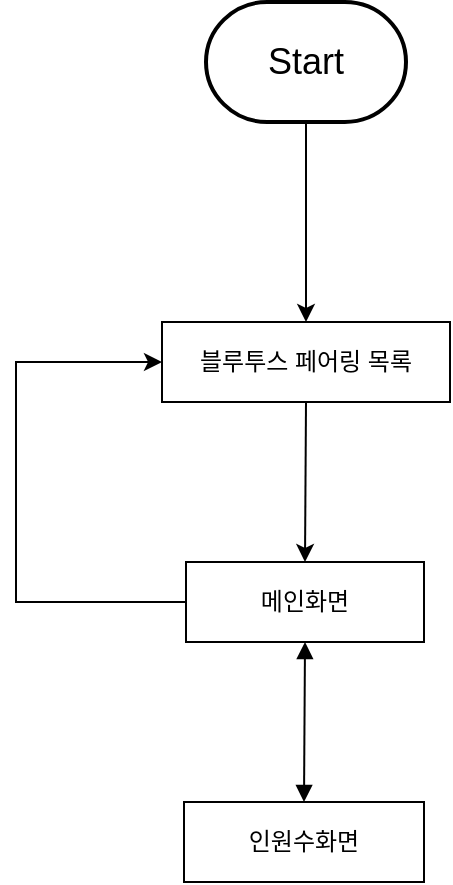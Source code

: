 <mxfile version="18.0.2" type="device" pages="3"><diagram id="2y51psqCXfjFw3pjiOeM" name="앱 화면 흐름도"><mxGraphModel dx="857" dy="753" grid="1" gridSize="10" guides="1" tooltips="1" connect="1" arrows="1" fold="1" page="1" pageScale="1" pageWidth="827" pageHeight="1169" math="0" shadow="0"><root><mxCell id="0"/><mxCell id="1" parent="0"/><mxCell id="BqLamNJNPKHkLPLp9Sd_-2" value="메인화면" style="rounded=0;whiteSpace=wrap;html=1;" parent="1" vertex="1"><mxGeometry x="365" y="610" width="119" height="40" as="geometry"/></mxCell><mxCell id="BqLamNJNPKHkLPLp9Sd_-3" value="&lt;font style=&quot;font-size: 18px&quot;&gt;Start&lt;/font&gt;" style="strokeWidth=2;html=1;shape=mxgraph.flowchart.terminator;whiteSpace=wrap;" parent="1" vertex="1"><mxGeometry x="375" y="330" width="100" height="60" as="geometry"/></mxCell><mxCell id="BqLamNJNPKHkLPLp9Sd_-4" value="인원수화면" style="rounded=0;whiteSpace=wrap;html=1;" parent="1" vertex="1"><mxGeometry x="364" y="730" width="120" height="40" as="geometry"/></mxCell><mxCell id="PG8DGKlxI3q7jsCJ9_Dp-2" value="" style="endArrow=block;startArrow=block;endFill=1;startFill=1;html=1;rounded=0;fontSize=12;exitX=0.5;exitY=0;exitDx=0;exitDy=0;entryX=0.5;entryY=1;entryDx=0;entryDy=0;strokeWidth=1;" parent="1" source="BqLamNJNPKHkLPLp9Sd_-4" target="BqLamNJNPKHkLPLp9Sd_-2" edge="1"><mxGeometry width="160" relative="1" as="geometry"><mxPoint x="430" y="730" as="sourcePoint"/><mxPoint x="420" y="670" as="targetPoint"/></mxGeometry></mxCell><mxCell id="Soe5QF-gTUrDALmopvi_-3" value="" style="endArrow=classic;html=1;rounded=0;entryX=0.5;entryY=0;entryDx=0;entryDy=0;exitX=0.5;exitY=1;exitDx=0;exitDy=0;exitPerimeter=0;" edge="1" parent="1" source="BqLamNJNPKHkLPLp9Sd_-3" target="Soe5QF-gTUrDALmopvi_-11"><mxGeometry width="50" height="50" relative="1" as="geometry"><mxPoint x="390" y="640" as="sourcePoint"/><mxPoint x="425" y="470" as="targetPoint"/></mxGeometry></mxCell><mxCell id="Soe5QF-gTUrDALmopvi_-6" value="" style="endArrow=classic;html=1;rounded=0;entryX=0.5;entryY=0;entryDx=0;entryDy=0;exitX=0.5;exitY=1;exitDx=0;exitDy=0;" edge="1" parent="1" source="Soe5QF-gTUrDALmopvi_-11" target="BqLamNJNPKHkLPLp9Sd_-2"><mxGeometry width="50" height="50" relative="1" as="geometry"><mxPoint x="425" y="540" as="sourcePoint"/><mxPoint x="435" y="480" as="targetPoint"/></mxGeometry></mxCell><mxCell id="Soe5QF-gTUrDALmopvi_-8" value="" style="edgeStyle=elbowEdgeStyle;elbow=horizontal;endArrow=classic;html=1;rounded=0;strokeWidth=1;exitX=0;exitY=0.5;exitDx=0;exitDy=0;entryX=0;entryY=0.5;entryDx=0;entryDy=0;" edge="1" parent="1" source="BqLamNJNPKHkLPLp9Sd_-2" target="Soe5QF-gTUrDALmopvi_-11"><mxGeometry width="50" height="50" relative="1" as="geometry"><mxPoint x="390" y="640" as="sourcePoint"/><mxPoint x="300" y="510" as="targetPoint"/><Array as="points"><mxPoint x="280" y="560"/></Array></mxGeometry></mxCell><mxCell id="Soe5QF-gTUrDALmopvi_-11" value="블루투스 페어링 목록" style="rounded=0;whiteSpace=wrap;html=1;" vertex="1" parent="1"><mxGeometry x="353" y="490" width="144" height="40" as="geometry"/></mxCell></root></mxGraphModel></diagram><diagram id="--ES3aY8rfA4jVg7oZXh" name="Class UML"><mxGraphModel dx="857" dy="753" grid="1" gridSize="10" guides="1" tooltips="1" connect="1" arrows="1" fold="1" page="1" pageScale="1" pageWidth="827" pageHeight="1169" math="0" shadow="0"><root><mxCell id="0"/><mxCell id="1" parent="0"/><mxCell id="cj-UjBkhb7e7fd2v-jDM-13" value="TrainInfo" style="swimlane;fontStyle=1;align=center;verticalAlign=top;childLayout=stackLayout;horizontal=1;startSize=26;horizontalStack=0;resizeParent=1;resizeParentMax=0;resizeLast=0;collapsible=1;marginBottom=0;fontSize=18;" parent="1" vertex="1"><mxGeometry x="214" y="170" width="370" height="310" as="geometry"><mxRectangle x="550" y="120" width="130" height="30" as="alternateBounds"/></mxGeometry></mxCell><mxCell id="cj-UjBkhb7e7fd2v-jDM-14" value="- uniqueNumber : Int&#10;- typeId : Int&#10;- carriageCount : Int&#10;- carriage : Array&lt;CarriageInfo&gt;&#10;- currentStation : String&#10;- TOTAL_MAX_NUM : Int" style="text;strokeColor=none;fillColor=none;align=left;verticalAlign=top;spacingLeft=4;spacingRight=4;overflow=hidden;rotatable=0;points=[[0,0.5],[1,0.5]];portConstraint=eastwest;fontSize=18;" parent="cj-UjBkhb7e7fd2v-jDM-13" vertex="1"><mxGeometry y="26" width="370" height="164" as="geometry"/></mxCell><mxCell id="cj-UjBkhb7e7fd2v-jDM-15" value="" style="line;strokeWidth=1;fillColor=none;align=left;verticalAlign=middle;spacingTop=-1;spacingLeft=3;spacingRight=3;rotatable=0;labelPosition=right;points=[];portConstraint=eastwest;fontSize=18;" parent="cj-UjBkhb7e7fd2v-jDM-13" vertex="1"><mxGeometry y="190" width="370" height="8" as="geometry"/></mxCell><mxCell id="cj-UjBkhb7e7fd2v-jDM-16" value="+ updateCarr(curNum:Int)&#10;+ updateCarr(resNum:Int)&#10;+ updateCarr(curNum:Int, resNum:Int)&#10;+ moveCount(oldInd:Int, newInd)" style="text;strokeColor=none;fillColor=none;align=left;verticalAlign=top;spacingLeft=4;spacingRight=4;overflow=hidden;rotatable=0;points=[[0,0.5],[1,0.5]];portConstraint=eastwest;fontSize=18;" parent="cj-UjBkhb7e7fd2v-jDM-13" vertex="1"><mxGeometry y="198" width="370" height="112" as="geometry"/></mxCell><mxCell id="cj-UjBkhb7e7fd2v-jDM-17" value="CarriageInfo" style="swimlane;fontStyle=1;align=center;verticalAlign=top;childLayout=stackLayout;horizontal=1;startSize=26;horizontalStack=0;resizeParent=1;resizeParentMax=0;resizeLast=0;collapsible=1;marginBottom=0;fontSize=18;" parent="1" vertex="1"><mxGeometry x="210" y="590" width="370" height="150" as="geometry"><mxRectangle x="550" y="120" width="130" height="30" as="alternateBounds"/></mxGeometry></mxCell><mxCell id="cj-UjBkhb7e7fd2v-jDM-18" value="- indexNum : Int&#10;- carrName : String&#10;- curNum : Int&#10;- resNum : Int&#10;- MAX_NUM : Int" style="text;strokeColor=none;fillColor=none;align=left;verticalAlign=top;spacingLeft=4;spacingRight=4;overflow=hidden;rotatable=0;points=[[0,0.5],[1,0.5]];portConstraint=eastwest;fontSize=18;" parent="cj-UjBkhb7e7fd2v-jDM-17" vertex="1"><mxGeometry y="26" width="370" height="124" as="geometry"/></mxCell><mxCell id="cj-UjBkhb7e7fd2v-jDM-21" value="" style="endArrow=diamondThin;endFill=1;endSize=24;html=1;rounded=0;fontSize=18;entryX=0.49;entryY=1.023;entryDx=0;entryDy=0;entryPerimeter=0;exitX=0.5;exitY=0;exitDx=0;exitDy=0;" parent="1" source="cj-UjBkhb7e7fd2v-jDM-17" target="cj-UjBkhb7e7fd2v-jDM-16" edge="1"><mxGeometry width="160" relative="1" as="geometry"><mxPoint x="410" y="550" as="sourcePoint"/><mxPoint x="570" y="550" as="targetPoint"/></mxGeometry></mxCell><mxCell id="RR4XFe6E58BOsFz82cDN-1" value="1..*" style="text;html=1;strokeColor=none;fillColor=none;align=center;verticalAlign=middle;whiteSpace=wrap;rounded=0;fontSize=18;" parent="1" vertex="1"><mxGeometry x="350" y="500" width="50" height="30" as="geometry"/></mxCell></root></mxGraphModel></diagram><diagram id="-wNlzApxbTssMCjYv3wH" name="시퀀스 다이어 그램"><mxGraphModel dx="1025" dy="1922" grid="1" gridSize="10" guides="1" tooltips="1" connect="1" arrows="1" fold="1" page="1" pageScale="1" pageWidth="827" pageHeight="1169" math="0" shadow="0"><root><mxCell id="0"/><mxCell id="1" parent="0"/><mxCell id="Loe0pjNRcccNyKzCWzXy-1" value="H/W(블루투스)" style="rounded=1;whiteSpace=wrap;html=1;fontSize=18;" parent="1" vertex="1"><mxGeometry x="230" y="-1120" width="160" height="50" as="geometry"/></mxCell><mxCell id="Loe0pjNRcccNyKzCWzXy-2" value="" style="endArrow=none;dashed=1;html=1;rounded=0;fontSize=18;entryX=0.5;entryY=1;entryDx=0;entryDy=0;startArrow=none;" parent="1" source="Loe0pjNRcccNyKzCWzXy-7" target="Loe0pjNRcccNyKzCWzXy-1" edge="1"><mxGeometry width="50" height="50" relative="1" as="geometry"><mxPoint x="310" y="-314" as="sourcePoint"/><mxPoint x="320" y="-1000" as="targetPoint"/></mxGeometry></mxCell><mxCell id="Loe0pjNRcccNyKzCWzXy-7" value="" style="html=1;points=[];perimeter=orthogonalPerimeter;fontSize=18;" parent="1" vertex="1"><mxGeometry x="305" y="-900" width="10" height="80" as="geometry"/></mxCell><mxCell id="Loe0pjNRcccNyKzCWzXy-8" value="" style="endArrow=none;dashed=1;html=1;rounded=0;fontSize=18;entryX=0.5;entryY=1;entryDx=0;entryDy=0;" parent="1" target="Loe0pjNRcccNyKzCWzXy-7" edge="1"><mxGeometry width="50" height="50" relative="1" as="geometry"><mxPoint x="310" y="-314" as="sourcePoint"/><mxPoint x="310" y="-1070" as="targetPoint"/></mxGeometry></mxCell><mxCell id="FiEaxJSd62RMju3W9OIy-1" value="기차" style="rounded=1;whiteSpace=wrap;html=1;fontSize=18;" parent="1" vertex="1"><mxGeometry x="460" y="-1120" width="90" height="50" as="geometry"/></mxCell><mxCell id="FiEaxJSd62RMju3W9OIy-9" value="" style="endArrow=none;dashed=1;html=1;rounded=0;fontSize=18;startArrow=none;entryX=0.5;entryY=1;entryDx=0;entryDy=0;" parent="1" source="FiEaxJSd62RMju3W9OIy-11" target="FiEaxJSd62RMju3W9OIy-1" edge="1"><mxGeometry width="50" height="50" relative="1" as="geometry"><mxPoint x="505" y="-320" as="sourcePoint"/><mxPoint x="505" y="-1060" as="targetPoint"/></mxGeometry></mxCell><mxCell id="FiEaxJSd62RMju3W9OIy-10" value="&lt;font style=&quot;font-size: 14px&quot;&gt;승무원&lt;/font&gt;" style="shape=umlActor;verticalLabelPosition=bottom;verticalAlign=top;html=1;fontSize=18;" parent="1" vertex="1"><mxGeometry x="630" y="-1130" width="30" height="50" as="geometry"/></mxCell><mxCell id="FiEaxJSd62RMju3W9OIy-11" value="" style="html=1;points=[];perimeter=orthogonalPerimeter;fontSize=18;" parent="1" vertex="1"><mxGeometry x="500" y="-980" width="10" height="160" as="geometry"/></mxCell><mxCell id="FiEaxJSd62RMju3W9OIy-12" value="" style="endArrow=none;dashed=1;html=1;rounded=0;fontSize=18;entryX=0.5;entryY=1;entryDx=0;entryDy=0;startArrow=none;" parent="1" target="FiEaxJSd62RMju3W9OIy-11" edge="1"><mxGeometry width="50" height="50" relative="1" as="geometry"><mxPoint x="504" y="-310" as="sourcePoint"/><mxPoint x="505" y="-1070" as="targetPoint"/></mxGeometry></mxCell><mxCell id="FiEaxJSd62RMju3W9OIy-13" value="" style="endArrow=open;endFill=1;endSize=12;html=1;rounded=0;fontSize=14;" parent="1" edge="1"><mxGeometry width="160" relative="1" as="geometry"><mxPoint x="315" y="-870" as="sourcePoint"/><mxPoint x="500" y="-870" as="targetPoint"/></mxGeometry></mxCell><mxCell id="Mfn5Ur2K6X6LbjzS0N8w-1" value="&lt;span style=&quot;font-size: 12px&quot;&gt;카운트 값 전달&lt;/span&gt;" style="text;html=1;strokeColor=none;fillColor=none;align=center;verticalAlign=middle;whiteSpace=wrap;rounded=0;fontSize=18;" parent="1" vertex="1"><mxGeometry x="340" y="-910" width="120" height="30" as="geometry"/></mxCell><mxCell id="Mfn5Ur2K6X6LbjzS0N8w-4" value="" style="endArrow=none;dashed=1;html=1;rounded=0;fontSize=18;entryX=0.5;entryY=1;entryDx=0;entryDy=0;" parent="1" target="5V7sJtcMUhyntPJYZgLv-1" edge="1"><mxGeometry width="50" height="50" relative="1" as="geometry"><mxPoint x="154.5" y="-314" as="sourcePoint"/><mxPoint x="155" y="-1050" as="targetPoint"/></mxGeometry></mxCell><mxCell id="Mfn5Ur2K6X6LbjzS0N8w-11" value="" style="html=1;points=[];perimeter=orthogonalPerimeter;fontSize=18;" parent="1" vertex="1"><mxGeometry x="150" y="-1020" width="10" height="80" as="geometry"/></mxCell><mxCell id="Mfn5Ur2K6X6LbjzS0N8w-12" value="" style="endArrow=open;endFill=1;endSize=12;html=1;rounded=0;fontSize=14;" parent="1" target="FiEaxJSd62RMju3W9OIy-11" edge="1"><mxGeometry width="160" relative="1" as="geometry"><mxPoint x="160" y="-980.5" as="sourcePoint"/><mxPoint x="490" y="-980" as="targetPoint"/></mxGeometry></mxCell><mxCell id="Mfn5Ur2K6X6LbjzS0N8w-13" value="&lt;span style=&quot;font-size: 12px&quot;&gt;DB 데이터 전달&lt;/span&gt;" style="text;html=1;strokeColor=none;fillColor=none;align=center;verticalAlign=middle;whiteSpace=wrap;rounded=0;fontSize=18;" parent="1" vertex="1"><mxGeometry x="185" y="-1020" width="102" height="30" as="geometry"/></mxCell><mxCell id="Mfn5Ur2K6X6LbjzS0N8w-14" value="&lt;span style=&quot;font-size: 12px&quot;&gt;객체 생성&lt;/span&gt;" style="text;html=1;strokeColor=none;fillColor=none;align=center;verticalAlign=middle;whiteSpace=wrap;rounded=0;fontSize=18;" parent="1" vertex="1"><mxGeometry x="490" y="-980" width="110" height="30" as="geometry"/></mxCell><mxCell id="Mfn5Ur2K6X6LbjzS0N8w-15" value="" style="html=1;points=[];perimeter=orthogonalPerimeter;fontSize=18;" parent="1" vertex="1"><mxGeometry x="305" y="-730" width="10" height="80" as="geometry"/></mxCell><mxCell id="Mfn5Ur2K6X6LbjzS0N8w-16" value="" style="html=1;points=[];perimeter=orthogonalPerimeter;fontSize=18;" parent="1" vertex="1"><mxGeometry x="500" y="-730" width="10" height="80" as="geometry"/></mxCell><mxCell id="Mfn5Ur2K6X6LbjzS0N8w-18" value="&lt;span style=&quot;font-size: 12px&quot;&gt;출입(인원수 증가)&lt;/span&gt;" style="text;html=1;strokeColor=none;fillColor=none;align=center;verticalAlign=middle;whiteSpace=wrap;rounded=0;fontSize=18;" parent="1" vertex="1"><mxGeometry x="340" y="-730" width="120" height="30" as="geometry"/></mxCell><mxCell id="Mfn5Ur2K6X6LbjzS0N8w-19" value="" style="html=1;points=[];perimeter=orthogonalPerimeter;fontSize=18;" parent="1" vertex="1"><mxGeometry x="305" y="-600" width="10" height="80" as="geometry"/></mxCell><mxCell id="Mfn5Ur2K6X6LbjzS0N8w-20" value="" style="html=1;points=[];perimeter=orthogonalPerimeter;fontSize=18;" parent="1" vertex="1"><mxGeometry x="500" y="-600" width="10" height="80" as="geometry"/></mxCell><mxCell id="Mfn5Ur2K6X6LbjzS0N8w-21" value="" style="endArrow=open;endFill=1;endSize=12;html=1;rounded=0;fontSize=14;" parent="1" edge="1"><mxGeometry width="160" relative="1" as="geometry"><mxPoint x="315" y="-560" as="sourcePoint"/><mxPoint x="500" y="-560" as="targetPoint"/></mxGeometry></mxCell><mxCell id="Mfn5Ur2K6X6LbjzS0N8w-22" value="&lt;span style=&quot;font-size: 12px&quot;&gt;출입(인원수 감소)&lt;/span&gt;" style="text;html=1;strokeColor=none;fillColor=none;align=center;verticalAlign=middle;whiteSpace=wrap;rounded=0;fontSize=18;" parent="1" vertex="1"><mxGeometry x="340" y="-600" width="120" height="30" as="geometry"/></mxCell><mxCell id="Mfn5Ur2K6X6LbjzS0N8w-23" value="" style="endArrow=none;dashed=1;html=1;rounded=0;fontSize=18;startArrow=none;" parent="1" source="Mfn5Ur2K6X6LbjzS0N8w-26" edge="1"><mxGeometry width="50" height="50" relative="1" as="geometry"><mxPoint x="644.5" y="-327" as="sourcePoint"/><mxPoint x="644.5" y="-1053" as="targetPoint"/></mxGeometry></mxCell><mxCell id="Mfn5Ur2K6X6LbjzS0N8w-26" value="" style="html=1;points=[];perimeter=orthogonalPerimeter;fontSize=12;" parent="1" vertex="1"><mxGeometry x="640" y="-490" width="10" height="90" as="geometry"/></mxCell><mxCell id="Mfn5Ur2K6X6LbjzS0N8w-28" value="" style="endArrow=none;dashed=1;html=1;rounded=0;fontSize=18;" parent="1" target="Mfn5Ur2K6X6LbjzS0N8w-26" edge="1"><mxGeometry width="50" height="50" relative="1" as="geometry"><mxPoint x="644" y="-310" as="sourcePoint"/><mxPoint x="644.5" y="-1053" as="targetPoint"/></mxGeometry></mxCell><mxCell id="Mfn5Ur2K6X6LbjzS0N8w-29" value="" style="html=1;points=[];perimeter=orthogonalPerimeter;fontSize=12;" parent="1" vertex="1"><mxGeometry x="500" y="-490" width="10" height="90" as="geometry"/></mxCell><mxCell id="Mfn5Ur2K6X6LbjzS0N8w-30" value="" style="endArrow=open;endFill=1;endSize=12;html=1;rounded=0;fontSize=14;" parent="1" edge="1"><mxGeometry width="160" relative="1" as="geometry"><mxPoint x="510" y="-440" as="sourcePoint"/><mxPoint x="640" y="-440" as="targetPoint"/></mxGeometry></mxCell><mxCell id="Mfn5Ur2K6X6LbjzS0N8w-31" value="&lt;span style=&quot;font-size: 12px&quot;&gt;정보 프린팅&lt;/span&gt;" style="text;html=1;strokeColor=none;fillColor=none;align=center;verticalAlign=middle;whiteSpace=wrap;rounded=0;fontSize=18;" parent="1" vertex="1"><mxGeometry x="516" y="-480" width="120" height="30" as="geometry"/></mxCell><mxCell id="Mfn5Ur2K6X6LbjzS0N8w-32" value="업데이트" style="shape=umlFrame;whiteSpace=wrap;html=1;fontSize=12;width=60;height=60;" parent="1" vertex="1"><mxGeometry x="70" y="-740" width="644" height="400" as="geometry"/></mxCell><mxCell id="k7fKuUoAILHcTUazPcbE-1" value="" style="endArrow=open;endFill=1;endSize=12;html=1;rounded=0;fontSize=14;" parent="1" edge="1"><mxGeometry width="160" relative="1" as="geometry"><mxPoint x="315" y="-680" as="sourcePoint"/><mxPoint x="500.0" y="-680" as="targetPoint"/></mxGeometry></mxCell><mxCell id="5V7sJtcMUhyntPJYZgLv-1" value="&lt;font style=&quot;font-size: 18px&quot;&gt;DB&lt;/font&gt;" style="shape=datastore;whiteSpace=wrap;html=1;fontSize=12;" parent="1" vertex="1"><mxGeometry x="125" y="-1120" width="60" height="60" as="geometry"/></mxCell><mxCell id="5V7sJtcMUhyntPJYZgLv-2" value="" style="html=1;points=[];perimeter=orthogonalPerimeter;fontSize=18;" parent="1" vertex="1"><mxGeometry x="150" y="-410" width="10" height="50" as="geometry"/></mxCell><mxCell id="5V7sJtcMUhyntPJYZgLv-3" value="&lt;font style=&quot;font-size: 12px&quot;&gt;DB 갱신&lt;/font&gt;" style="html=1;verticalAlign=bottom;endArrow=open;dashed=1;endSize=8;rounded=0;fontSize=18;entryX=1.041;entryY=0.191;entryDx=0;entryDy=0;entryPerimeter=0;" parent="1" target="5V7sJtcMUhyntPJYZgLv-2" edge="1"><mxGeometry x="-0.706" y="30" relative="1" as="geometry"><mxPoint x="500" y="-400" as="sourcePoint"/><mxPoint x="420" y="-400" as="targetPoint"/><mxPoint x="-1" as="offset"/></mxGeometry></mxCell></root></mxGraphModel></diagram></mxfile>